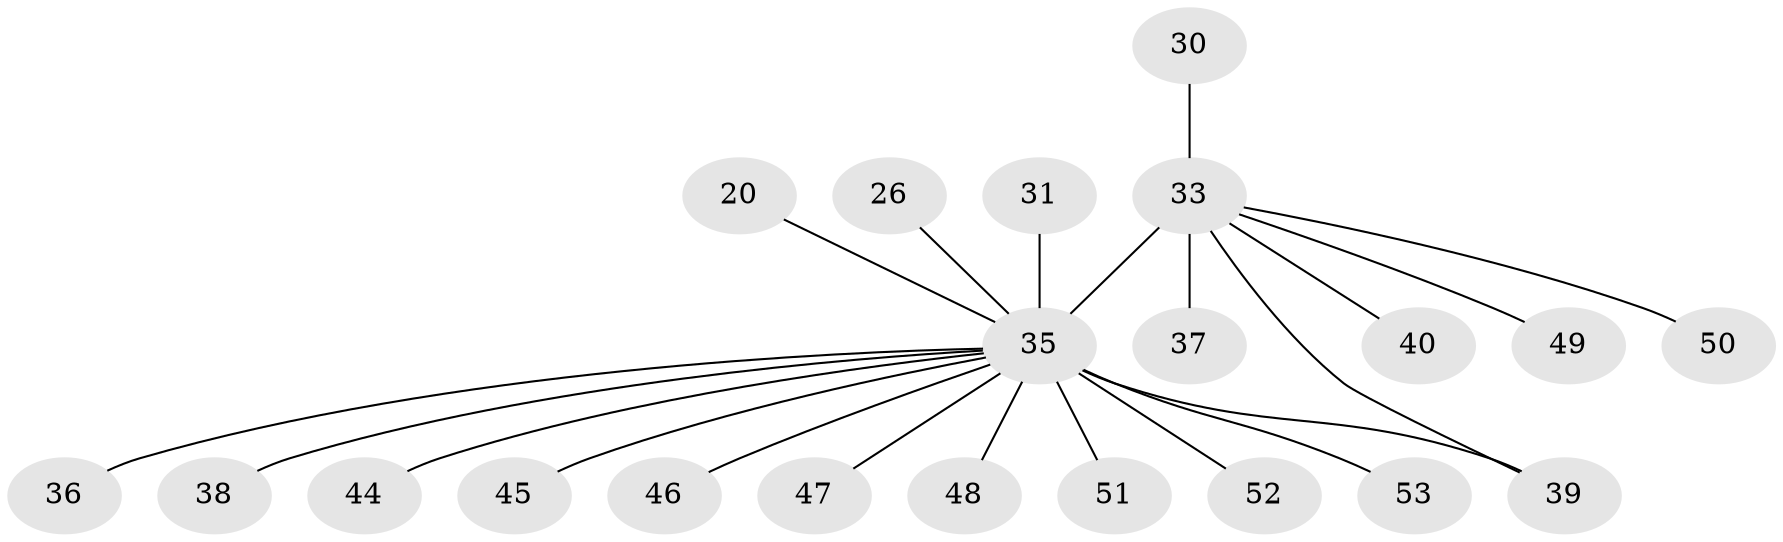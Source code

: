 // original degree distribution, {4: 0.07547169811320754, 6: 0.03773584905660377, 5: 0.03773584905660377, 8: 0.03773584905660377, 7: 0.018867924528301886, 3: 0.05660377358490566, 2: 0.24528301886792453, 1: 0.49056603773584906}
// Generated by graph-tools (version 1.1) at 2025/58/03/04/25 21:58:52]
// undirected, 21 vertices, 21 edges
graph export_dot {
graph [start="1"]
  node [color=gray90,style=filled];
  20;
  26;
  30;
  31;
  33 [super="+11+17+18+28+29"];
  35 [super="+32+13+15"];
  36;
  37;
  38 [super="+34"];
  39 [super="+10"];
  40;
  44 [super="+43"];
  45 [super="+42"];
  46;
  47;
  48;
  49;
  50;
  51 [super="+25"];
  52 [super="+22"];
  53 [super="+41"];
  20 -- 35;
  26 -- 35;
  30 -- 33;
  31 -- 35;
  33 -- 35 [weight=5];
  33 -- 37;
  33 -- 39;
  33 -- 40;
  33 -- 49;
  33 -- 50;
  35 -- 48;
  35 -- 39 [weight=4];
  35 -- 46 [weight=2];
  35 -- 36;
  35 -- 47;
  35 -- 52;
  35 -- 51;
  35 -- 38;
  35 -- 53;
  35 -- 45;
  35 -- 44;
}
